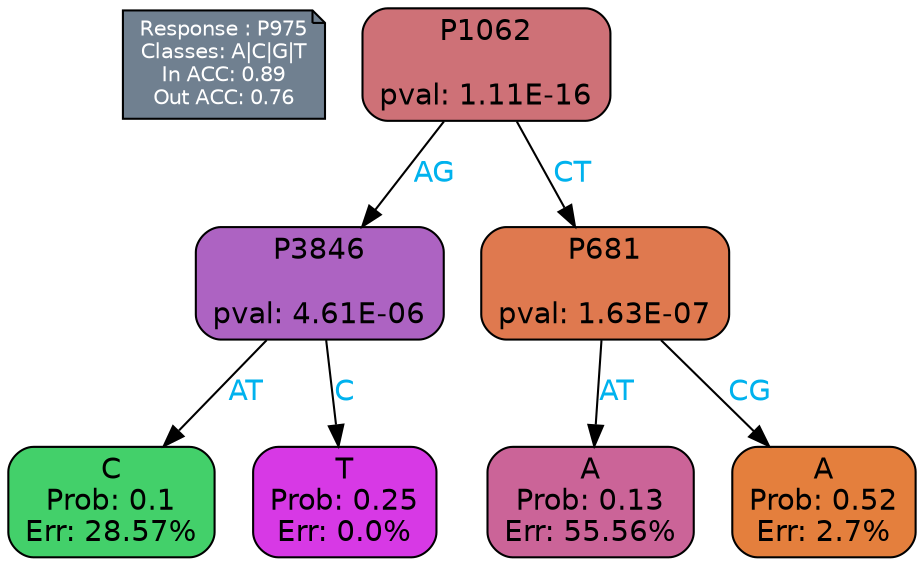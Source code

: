 digraph Tree {
node [shape=box, style="filled, rounded", color="black", fontname=helvetica] ;
graph [ranksep=equally, splines=polylines, bgcolor=transparent, dpi=600] ;
edge [fontname=helvetica] ;
LEGEND [label="Response : P975
Classes: A|C|G|T
In ACC: 0.89
Out ACC: 0.76
",shape=note,align=left,style=filled,fillcolor="slategray",fontcolor="white",fontsize=10];1 [label="P1062

pval: 1.11E-16", fillcolor="#ce7177"] ;
2 [label="P3846

pval: 4.61E-06", fillcolor="#ad63c2"] ;
3 [label="C
Prob: 0.1
Err: 28.57%", fillcolor="#43d06a"] ;
4 [label="T
Prob: 0.25
Err: 0.0%", fillcolor="#d739e5"] ;
5 [label="P681

pval: 1.63E-07", fillcolor="#df794f"] ;
6 [label="A
Prob: 0.13
Err: 55.56%", fillcolor="#cb6498"] ;
7 [label="A
Prob: 0.52
Err: 2.7%", fillcolor="#e47f3d"] ;
1 -> 2 [label="AG",fontcolor=deepskyblue2] ;
1 -> 5 [label="CT",fontcolor=deepskyblue2] ;
2 -> 3 [label="AT",fontcolor=deepskyblue2] ;
2 -> 4 [label="C",fontcolor=deepskyblue2] ;
5 -> 6 [label="AT",fontcolor=deepskyblue2] ;
5 -> 7 [label="CG",fontcolor=deepskyblue2] ;
{rank = same; 3;4;6;7;}{rank = same; LEGEND;1;}}